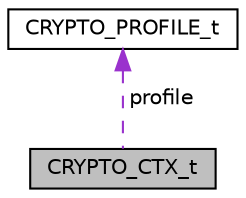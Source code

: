 digraph "CRYPTO_CTX_t"
{
 // INTERACTIVE_SVG=YES
 // LATEX_PDF_SIZE
  bgcolor="transparent";
  edge [fontname="Helvetica",fontsize="10",labelfontname="Helvetica",labelfontsize="10"];
  node [fontname="Helvetica",fontsize="10",shape=record];
  Node1 [label="CRYPTO_CTX_t",height=0.2,width=0.4,color="black", fillcolor="grey75", style="filled", fontcolor="black",tooltip=" "];
  Node2 -> Node1 [dir="back",color="darkorchid3",fontsize="10",style="dashed",label=" profile" ,fontname="Helvetica"];
  Node2 [label="CRYPTO_PROFILE_t",height=0.2,width=0.4,color="black",URL="$struct_c_r_y_p_t_o___p_r_o_f_i_l_e__t.html",tooltip=" "];
}
